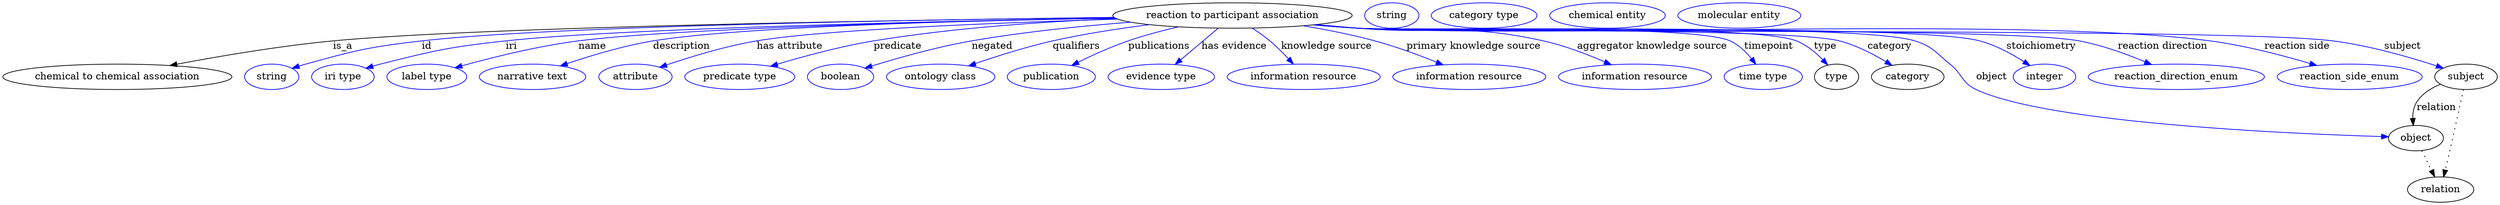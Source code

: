 digraph {
	graph [bb="0,0,3534.7,283"];
	node [label="\N"];
	"reaction to participant association"	[height=0.5,
		label="reaction to participant association",
		pos="1742.5,265",
		width=4.7121];
	"chemical to chemical association"	[height=0.5,
		pos="162.49,178",
		width=4.5135];
	"reaction to participant association" -> "chemical to chemical association"	[label=is_a,
		lp="483.49,221.5",
		pos="e,237.19,194.04 1574.8,262.18 1279.7,258.51 678.79,248.83 469.49,229 393.86,221.83 308.65,207.45 247.22,195.94"];
	id	[color=blue,
		height=0.5,
		label=string,
		pos="381.49,178",
		width=1.0652];
	"reaction to participant association" -> id	[color=blue,
		label=id,
		lp="603.49,221.5",
		pos="e,410.21,189.94 1574.6,262.27 1303.4,258.9 780.67,249.87 596.49,229 521.31,220.48 502.45,216.02 429.49,196 426.33,195.13 423.09,\
194.16 419.84,193.14",
		style=solid];
	iri	[color=blue,
		height=0.5,
		label="iri type",
		pos="482.49,178",
		width=1.2277];
	"reaction to participant association" -> iri	[color=blue,
		label=iri,
		lp="727.49,221.5",
		pos="e,515.09,190.21 1576.5,261.21 1330.4,256.59 880.46,246.1 719.49,229 636.87,220.22 616.11,216.07 535.49,196 532.05,195.15 528.52,\
194.19 524.98,193.17",
		style=solid];
	name	[color=blue,
		height=0.5,
		label="label type",
		pos="601.49,178",
		width=1.5707];
	"reaction to participant association" -> name	[color=blue,
		label=name,
		lp="836.49,221.5",
		pos="e,641.46,190.85 1576.1,261.31 1350.2,257.03 958.4,247.25 816.49,229 759.01,221.61 694.41,205.5 651.17,193.56",
		style=solid];
	description	[color=blue,
		height=0.5,
		label="narrative text",
		pos="751.49,178",
		width=2.0943];
	"reaction to participant association" -> description	[color=blue,
		label=description,
		lp="961.99,221.5",
		pos="e,790.69,193.5 1575.7,261.67 1373,258.01 1042.8,249.11 921.49,229 879.78,222.08 833.85,208.18 800.26,196.79",
		style=solid];
	"has attribute"	[color=blue,
		height=0.5,
		label=attribute,
		pos="896.49,178",
		width=1.4443];
	"reaction to participant association" -> "has attribute"	[color=blue,
		label="has attribute",
		lp="1115.5,221.5",
		pos="e,930.86,191.55 1579.8,259.87 1412.4,254.84 1163.1,244.98 1068.5,229 1024.1,221.5 974.94,206.5 940.58,194.88",
		style=solid];
	predicate	[color=blue,
		height=0.5,
		label="predicate type",
		pos="1044.5,178",
		width=2.1665];
	"reaction to participant association" -> predicate	[color=blue,
		label=predicate,
		lp="1268.5,221.5",
		pos="e,1088.1,193 1578,260.52 1478.1,256.46 1348.3,247.73 1234.5,229 1187.7,221.3 1135.7,207.21 1097.9,195.94",
		style=solid];
	negated	[color=blue,
		height=0.5,
		label=boolean,
		pos="1187.5,178",
		width=1.2999];
	"reaction to participant association" -> negated	[color=blue,
		label=negated,
		lp="1401.5,221.5",
		pos="e,1221.8,190.34 1598.2,255.54 1529.5,250.19 1446.4,241.8 1372.5,229 1323.6,220.54 1269,204.99 1231.8,193.47",
		style=solid];
	qualifiers	[color=blue,
		height=0.5,
		label="ontology class",
		pos="1328.5,178",
		width=2.1304];
	"reaction to participant association" -> qualifiers	[color=blue,
		label=qualifiers,
		lp="1521,221.5",
		pos="e,1368.2,193.53 1624.6,252.03 1581.2,246.52 1531.9,238.95 1487.5,229 1450.2,220.63 1409,207.57 1377.9,196.9",
		style=solid];
	publications	[color=blue,
		height=0.5,
		label=publication,
		pos="1485.5,178",
		width=1.7332];
	"reaction to participant association" -> publications	[color=blue,
		label=publications,
		lp="1638.5,221.5",
		pos="e,1514.4,194.2 1665.6,248.86 1642.5,243.49 1617.2,236.81 1594.5,229 1570.2,220.66 1544.1,208.78 1523.5,198.69",
		style=solid];
	"has evidence"	[color=blue,
		height=0.5,
		label="evidence type",
		pos="1641.5,178",
		width=2.0943];
	"reaction to participant association" -> "has evidence"	[color=blue,
		label="has evidence",
		lp="1745,221.5",
		pos="e,1661.2,195.6 1722,246.8 1706.8,233.96 1685.8,216.27 1669,202.19",
		style=solid];
	"knowledge source"	[color=blue,
		height=0.5,
		label="information resource",
		pos="1843.5,178",
		width=3.015];
	"reaction to participant association" -> "knowledge source"	[color=blue,
		label="knowledge source",
		lp="1876,221.5",
		pos="e,1828.8,196.14 1770.5,247.13 1778.9,241.7 1787.8,235.42 1795.5,229 1804.7,221.33 1814,212.07 1821.9,203.61",
		style=solid];
	"primary knowledge source"	[color=blue,
		height=0.5,
		label="information resource",
		pos="2078.5,178",
		width=3.015];
	"reaction to participant association" -> "primary knowledge source"	[color=blue,
		label="primary knowledge source",
		lp="2084.5,221.5",
		pos="e,2041.3,195.02 1842.4,250.45 1875.2,245.01 1911.7,237.88 1944.5,229 1974.1,220.97 2006.4,209.03 2031.9,198.83",
		style=solid];
	"aggregator knowledge source"	[color=blue,
		height=0.5,
		label="information resource",
		pos="2313.5,178",
		width=3.015];
	"reaction to participant association" -> "aggregator knowledge source"	[color=blue,
		label="aggregator knowledge source",
		lp="2338,221.5",
		pos="e,2279.9,195.14 1862.3,252.18 1882.1,250.36 1902.4,248.57 1921.5,247 2037.8,237.48 2069.5,254.23 2183.5,229 2213.5,222.35 2245.8,\
209.96 2270.7,199.17",
		style=solid];
	timepoint	[color=blue,
		height=0.5,
		label="time type",
		pos="2495.5,178",
		width=1.5346];
	"reaction to participant association" -> timepoint	[color=blue,
		label=timepoint,
		lp="2503.5,221.5",
		pos="e,2485,195.76 1859.4,251.87 1880.1,250.02 1901.4,248.3 1921.5,247 1980,243.23 2395.1,253.17 2448.5,229 2460.5,223.55 2471,213.43 \
2478.9,203.72",
		style=solid];
	type	[height=0.5,
		pos="2599.5,178",
		width=0.86659];
	"reaction to participant association" -> type	[color=blue,
		label=type,
		lp="2583.5,221.5",
		pos="e,2586.9,194.87 1858.9,251.83 1879.7,249.97 1901.2,248.25 1921.5,247 1990.4,242.73 2478.2,254.25 2542.5,229 2556.7,223.4 2569.8,\
212.56 2579.8,202.4",
		style=solid];
	category	[height=0.5,
		pos="2700.5,178",
		width=1.4263];
	"reaction to participant association" -> category	[color=blue,
		label=category,
		lp="2675,221.5",
		pos="e,2678.1,194.23 1858.4,251.82 1879.4,249.95 1901.1,248.24 1921.5,247 1997.2,242.41 2530.1,247.84 2603.5,229 2627,222.97 2651.2,210.46 \
2669.6,199.47",
		style=solid];
	object	[height=0.5,
		pos="3419.5,91",
		width=1.0832];
	"reaction to participant association" -> object	[color=blue,
		label=object,
		lp="2818.5,178",
		pos="e,3380.7,92.894 1857.9,251.81 1879.1,249.93 1900.9,248.21 1921.5,247 2009,241.85 2626.8,255.17 2710.5,229 2735.9,221.05 2739.9,212.83 \
2760.5,196 2778,181.7 2776.1,169.78 2796.5,160 2897.9,111.39 3241.7,96.947 3370.3,93.186",
		style=solid];
	stoichiometry	[color=blue,
		height=0.5,
		label=integer,
		pos="2893.5,178",
		width=1.2277];
	"reaction to participant association" -> stoichiometry	[color=blue,
		label=stoichiometry,
		lp="2889,221.5",
		pos="e,2872.8,194.02 1857.9,251.77 1879.1,249.89 1900.9,248.19 1921.5,247 2019.1,241.37 2707,254.06 2801.5,229 2823.9,223.05 2846.9,210.59 \
2864.2,199.6",
		style=solid];
	"reaction direction"	[color=blue,
		height=0.5,
		label=reaction_direction_enum,
		pos="3080.5,178",
		width=3.4664];
	"reaction to participant association" -> "reaction direction"	[color=blue,
		label="reaction direction",
		lp="3061,221.5",
		pos="e,3045.4,195.39 1857.5,251.76 1878.7,249.87 1900.8,248.17 1921.5,247 2034.8,240.63 2830.9,249.61 2942.5,229 2974.7,223.04 3009.4,\
210.44 3036,199.38",
		style=solid];
	"reaction side"	[color=blue,
		height=0.5,
		label=reaction_side_enum,
		pos="3325.5,178",
		width=2.8525];
	"reaction to participant association" -> "reaction side"	[color=blue,
		label="reaction side",
		lp="3251,221.5",
		pos="e,3278.7,194.16 1857.5,251.71 1878.7,249.83 1900.8,248.14 1921.5,247 2189.3,232.31 2862.6,264.24 3128.5,229 3176.7,222.61 3230.1,\
208.61 3269.1,197.04",
		style=solid];
	subject	[height=0.5,
		pos="3490.5,178",
		width=1.2277];
	"reaction to participant association" -> subject	[color=blue,
		label=subject,
		lp="3400.5,221.5",
		pos="e,3458.2,190.35 1857.5,251.68 1878.7,249.8 1900.8,248.12 1921.5,247 2074.6,238.74 3149.3,248.2 3301.5,229 3353.1,222.48 3410.7,205.84 \
3448.6,193.54",
		style=solid];
	association_type	[color=blue,
		height=0.5,
		label=string,
		pos="1968.5,265",
		width=1.0652];
	association_category	[color=blue,
		height=0.5,
		label="category type",
		pos="2099.5,265",
		width=2.0762];
	relation	[height=0.5,
		pos="3454.5,18",
		width=1.2999];
	object -> relation	[pos="e,3446,36.198 3427.8,73.174 3431.9,64.896 3436.9,54.723 3441.5,45.438",
		style=dotted];
	"chemical to chemical association_object"	[color=blue,
		height=0.5,
		label="chemical entity",
		pos="2274.5,265",
		width=2.2748];
	subject -> object	[label=relation,
		lp="3448.5,134.5",
		pos="e,3415.7,109.01 3454.1,167.42 3441.3,162.12 3428.1,154.06 3420.5,142 3416.2,135.26 3414.9,126.93 3414.9,119.01"];
	subject -> relation	[pos="e,3458.7,36.005 3486.8,160.05 3482.4,139.44 3474.6,103.63 3467.5,73 3465.4,64.183 3463.2,54.574 3461.1,45.938",
		style=dotted];
	"reaction to participant association_subject"	[color=blue,
		height=0.5,
		label="molecular entity",
		pos="2461.5,265",
		width=2.4192];
}
